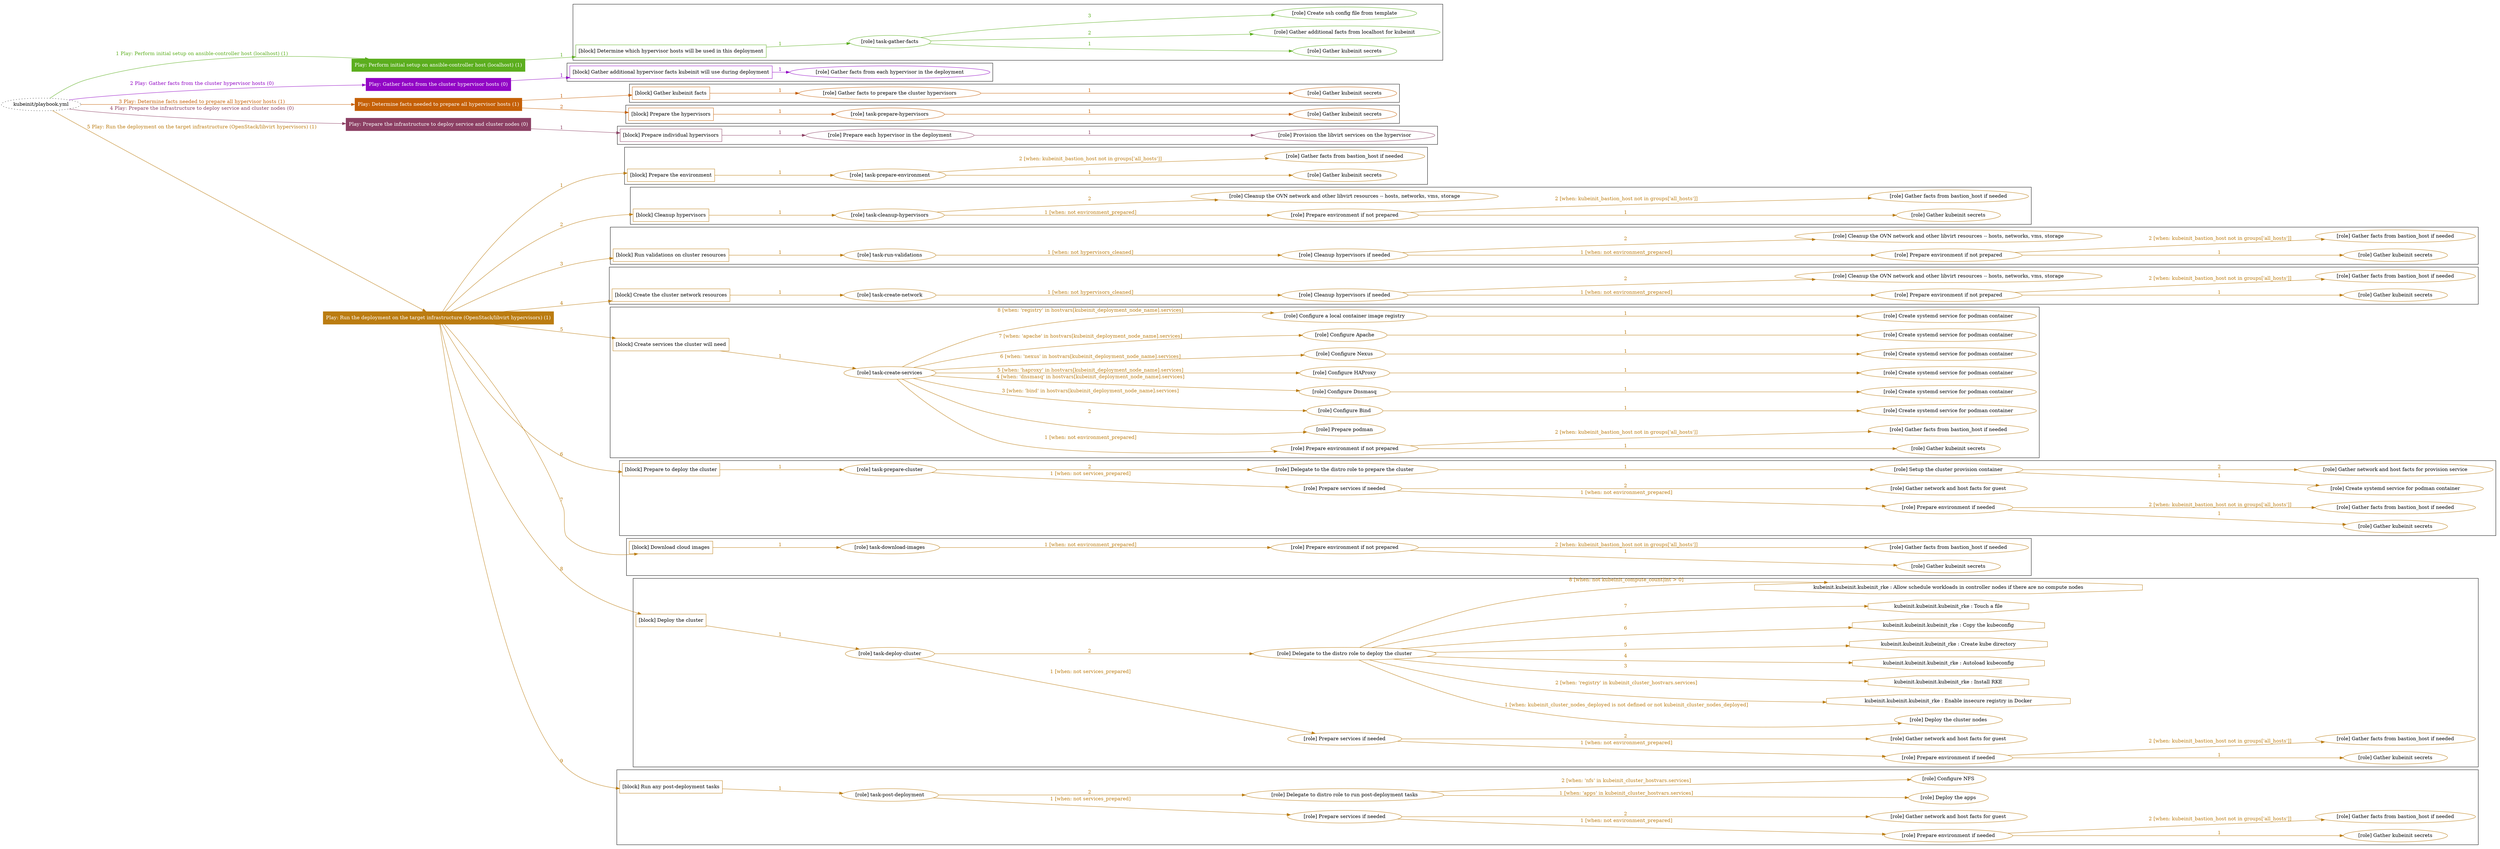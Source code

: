 digraph {
	graph [concentrate=true ordering=in rankdir=LR ratio=fill]
	edge [esep=5 sep=10]
	"kubeinit/playbook.yml" [URL="/home/runner/work/kubeinit/kubeinit/kubeinit/playbook.yml" id=playbook_7440f9da style=dotted]
	"kubeinit/playbook.yml" -> play_aa7e27d3 [label="1 Play: Perform initial setup on ansible-controller host (localhost) (1)" color="#5bae1e" fontcolor="#5bae1e" id=edge_play_aa7e27d3 labeltooltip="1 Play: Perform initial setup on ansible-controller host (localhost) (1)" tooltip="1 Play: Perform initial setup on ansible-controller host (localhost) (1)"]
	subgraph "Play: Perform initial setup on ansible-controller host (localhost) (1)" {
		play_aa7e27d3 [label="Play: Perform initial setup on ansible-controller host (localhost) (1)" URL="/home/runner/work/kubeinit/kubeinit/kubeinit/playbook.yml" color="#5bae1e" fontcolor="#ffffff" id=play_aa7e27d3 shape=box style=filled tooltip=localhost]
		play_aa7e27d3 -> block_9aa60789 [label=1 color="#5bae1e" fontcolor="#5bae1e" id=edge_block_9aa60789 labeltooltip=1 tooltip=1]
		subgraph cluster_block_9aa60789 {
			block_9aa60789 [label="[block] Determine which hypervisor hosts will be used in this deployment" URL="/home/runner/work/kubeinit/kubeinit/kubeinit/playbook.yml" color="#5bae1e" id=block_9aa60789 labeltooltip="Determine which hypervisor hosts will be used in this deployment" shape=box tooltip="Determine which hypervisor hosts will be used in this deployment"]
			block_9aa60789 -> role_39aac20c [label="1 " color="#5bae1e" fontcolor="#5bae1e" id=edge_role_39aac20c labeltooltip="1 " tooltip="1 "]
			subgraph "task-gather-facts" {
				role_39aac20c [label="[role] task-gather-facts" URL="/home/runner/work/kubeinit/kubeinit/kubeinit/playbook.yml" color="#5bae1e" id=role_39aac20c tooltip="task-gather-facts"]
				role_39aac20c -> role_f2e1b3f4 [label="1 " color="#5bae1e" fontcolor="#5bae1e" id=edge_role_f2e1b3f4 labeltooltip="1 " tooltip="1 "]
				subgraph "Gather kubeinit secrets" {
					role_f2e1b3f4 [label="[role] Gather kubeinit secrets" URL="/home/runner/.ansible/collections/ansible_collections/kubeinit/kubeinit/roles/kubeinit_prepare/tasks/build_hypervisors_group.yml" color="#5bae1e" id=role_f2e1b3f4 tooltip="Gather kubeinit secrets"]
				}
				role_39aac20c -> role_0b479ccc [label="2 " color="#5bae1e" fontcolor="#5bae1e" id=edge_role_0b479ccc labeltooltip="2 " tooltip="2 "]
				subgraph "Gather additional facts from localhost for kubeinit" {
					role_0b479ccc [label="[role] Gather additional facts from localhost for kubeinit" URL="/home/runner/.ansible/collections/ansible_collections/kubeinit/kubeinit/roles/kubeinit_prepare/tasks/build_hypervisors_group.yml" color="#5bae1e" id=role_0b479ccc tooltip="Gather additional facts from localhost for kubeinit"]
				}
				role_39aac20c -> role_b01f18af [label="3 " color="#5bae1e" fontcolor="#5bae1e" id=edge_role_b01f18af labeltooltip="3 " tooltip="3 "]
				subgraph "Create ssh config file from template" {
					role_b01f18af [label="[role] Create ssh config file from template" URL="/home/runner/.ansible/collections/ansible_collections/kubeinit/kubeinit/roles/kubeinit_prepare/tasks/build_hypervisors_group.yml" color="#5bae1e" id=role_b01f18af tooltip="Create ssh config file from template"]
				}
			}
		}
	}
	"kubeinit/playbook.yml" -> play_f5494a3a [label="2 Play: Gather facts from the cluster hypervisor hosts (0)" color="#9207c5" fontcolor="#9207c5" id=edge_play_f5494a3a labeltooltip="2 Play: Gather facts from the cluster hypervisor hosts (0)" tooltip="2 Play: Gather facts from the cluster hypervisor hosts (0)"]
	subgraph "Play: Gather facts from the cluster hypervisor hosts (0)" {
		play_f5494a3a [label="Play: Gather facts from the cluster hypervisor hosts (0)" URL="/home/runner/work/kubeinit/kubeinit/kubeinit/playbook.yml" color="#9207c5" fontcolor="#ffffff" id=play_f5494a3a shape=box style=filled tooltip="Play: Gather facts from the cluster hypervisor hosts (0)"]
		play_f5494a3a -> block_74e4bfec [label=1 color="#9207c5" fontcolor="#9207c5" id=edge_block_74e4bfec labeltooltip=1 tooltip=1]
		subgraph cluster_block_74e4bfec {
			block_74e4bfec [label="[block] Gather additional hypervisor facts kubeinit will use during deployment" URL="/home/runner/work/kubeinit/kubeinit/kubeinit/playbook.yml" color="#9207c5" id=block_74e4bfec labeltooltip="Gather additional hypervisor facts kubeinit will use during deployment" shape=box tooltip="Gather additional hypervisor facts kubeinit will use during deployment"]
			block_74e4bfec -> role_ff7b7e06 [label="1 " color="#9207c5" fontcolor="#9207c5" id=edge_role_ff7b7e06 labeltooltip="1 " tooltip="1 "]
			subgraph "Gather facts from each hypervisor in the deployment" {
				role_ff7b7e06 [label="[role] Gather facts from each hypervisor in the deployment" URL="/home/runner/work/kubeinit/kubeinit/kubeinit/playbook.yml" color="#9207c5" id=role_ff7b7e06 tooltip="Gather facts from each hypervisor in the deployment"]
			}
		}
	}
	"kubeinit/playbook.yml" -> play_7ff85f6c [label="3 Play: Determine facts needed to prepare all hypervisor hosts (1)" color="#c56007" fontcolor="#c56007" id=edge_play_7ff85f6c labeltooltip="3 Play: Determine facts needed to prepare all hypervisor hosts (1)" tooltip="3 Play: Determine facts needed to prepare all hypervisor hosts (1)"]
	subgraph "Play: Determine facts needed to prepare all hypervisor hosts (1)" {
		play_7ff85f6c [label="Play: Determine facts needed to prepare all hypervisor hosts (1)" URL="/home/runner/work/kubeinit/kubeinit/kubeinit/playbook.yml" color="#c56007" fontcolor="#ffffff" id=play_7ff85f6c shape=box style=filled tooltip=localhost]
		play_7ff85f6c -> block_55f9e9d2 [label=1 color="#c56007" fontcolor="#c56007" id=edge_block_55f9e9d2 labeltooltip=1 tooltip=1]
		subgraph cluster_block_55f9e9d2 {
			block_55f9e9d2 [label="[block] Gather kubeinit facts" URL="/home/runner/work/kubeinit/kubeinit/kubeinit/playbook.yml" color="#c56007" id=block_55f9e9d2 labeltooltip="Gather kubeinit facts" shape=box tooltip="Gather kubeinit facts"]
			block_55f9e9d2 -> role_05381f8c [label="1 " color="#c56007" fontcolor="#c56007" id=edge_role_05381f8c labeltooltip="1 " tooltip="1 "]
			subgraph "Gather facts to prepare the cluster hypervisors" {
				role_05381f8c [label="[role] Gather facts to prepare the cluster hypervisors" URL="/home/runner/work/kubeinit/kubeinit/kubeinit/playbook.yml" color="#c56007" id=role_05381f8c tooltip="Gather facts to prepare the cluster hypervisors"]
				role_05381f8c -> role_4c973ea3 [label="1 " color="#c56007" fontcolor="#c56007" id=edge_role_4c973ea3 labeltooltip="1 " tooltip="1 "]
				subgraph "Gather kubeinit secrets" {
					role_4c973ea3 [label="[role] Gather kubeinit secrets" URL="/home/runner/.ansible/collections/ansible_collections/kubeinit/kubeinit/roles/kubeinit_prepare/tasks/gather_kubeinit_facts.yml" color="#c56007" id=role_4c973ea3 tooltip="Gather kubeinit secrets"]
				}
			}
		}
		play_7ff85f6c -> block_55eec53b [label=2 color="#c56007" fontcolor="#c56007" id=edge_block_55eec53b labeltooltip=2 tooltip=2]
		subgraph cluster_block_55eec53b {
			block_55eec53b [label="[block] Prepare the hypervisors" URL="/home/runner/work/kubeinit/kubeinit/kubeinit/playbook.yml" color="#c56007" id=block_55eec53b labeltooltip="Prepare the hypervisors" shape=box tooltip="Prepare the hypervisors"]
			block_55eec53b -> role_54fe5393 [label="1 " color="#c56007" fontcolor="#c56007" id=edge_role_54fe5393 labeltooltip="1 " tooltip="1 "]
			subgraph "task-prepare-hypervisors" {
				role_54fe5393 [label="[role] task-prepare-hypervisors" URL="/home/runner/work/kubeinit/kubeinit/kubeinit/playbook.yml" color="#c56007" id=role_54fe5393 tooltip="task-prepare-hypervisors"]
				role_54fe5393 -> role_1e63c6e9 [label="1 " color="#c56007" fontcolor="#c56007" id=edge_role_1e63c6e9 labeltooltip="1 " tooltip="1 "]
				subgraph "Gather kubeinit secrets" {
					role_1e63c6e9 [label="[role] Gather kubeinit secrets" URL="/home/runner/.ansible/collections/ansible_collections/kubeinit/kubeinit/roles/kubeinit_prepare/tasks/gather_kubeinit_facts.yml" color="#c56007" id=role_1e63c6e9 tooltip="Gather kubeinit secrets"]
				}
			}
		}
	}
	"kubeinit/playbook.yml" -> play_f7e17ac2 [label="4 Play: Prepare the infrastructure to deploy service and cluster nodes (0)" color="#8c4064" fontcolor="#8c4064" id=edge_play_f7e17ac2 labeltooltip="4 Play: Prepare the infrastructure to deploy service and cluster nodes (0)" tooltip="4 Play: Prepare the infrastructure to deploy service and cluster nodes (0)"]
	subgraph "Play: Prepare the infrastructure to deploy service and cluster nodes (0)" {
		play_f7e17ac2 [label="Play: Prepare the infrastructure to deploy service and cluster nodes (0)" URL="/home/runner/work/kubeinit/kubeinit/kubeinit/playbook.yml" color="#8c4064" fontcolor="#ffffff" id=play_f7e17ac2 shape=box style=filled tooltip="Play: Prepare the infrastructure to deploy service and cluster nodes (0)"]
		play_f7e17ac2 -> block_cf518937 [label=1 color="#8c4064" fontcolor="#8c4064" id=edge_block_cf518937 labeltooltip=1 tooltip=1]
		subgraph cluster_block_cf518937 {
			block_cf518937 [label="[block] Prepare individual hypervisors" URL="/home/runner/work/kubeinit/kubeinit/kubeinit/playbook.yml" color="#8c4064" id=block_cf518937 labeltooltip="Prepare individual hypervisors" shape=box tooltip="Prepare individual hypervisors"]
			block_cf518937 -> role_1a78a9a7 [label="1 " color="#8c4064" fontcolor="#8c4064" id=edge_role_1a78a9a7 labeltooltip="1 " tooltip="1 "]
			subgraph "Prepare each hypervisor in the deployment" {
				role_1a78a9a7 [label="[role] Prepare each hypervisor in the deployment" URL="/home/runner/work/kubeinit/kubeinit/kubeinit/playbook.yml" color="#8c4064" id=role_1a78a9a7 tooltip="Prepare each hypervisor in the deployment"]
				role_1a78a9a7 -> role_9c1f9c93 [label="1 " color="#8c4064" fontcolor="#8c4064" id=edge_role_9c1f9c93 labeltooltip="1 " tooltip="1 "]
				subgraph "Provision the libvirt services on the hypervisor" {
					role_9c1f9c93 [label="[role] Provision the libvirt services on the hypervisor" URL="/home/runner/.ansible/collections/ansible_collections/kubeinit/kubeinit/roles/kubeinit_prepare/tasks/prepare_hypervisor.yml" color="#8c4064" id=role_9c1f9c93 tooltip="Provision the libvirt services on the hypervisor"]
				}
			}
		}
	}
	"kubeinit/playbook.yml" -> play_f3fd5683 [label="5 Play: Run the deployment on the target infrastructure (OpenStack/libvirt hypervisors) (1)" color="#bb7c11" fontcolor="#bb7c11" id=edge_play_f3fd5683 labeltooltip="5 Play: Run the deployment on the target infrastructure (OpenStack/libvirt hypervisors) (1)" tooltip="5 Play: Run the deployment on the target infrastructure (OpenStack/libvirt hypervisors) (1)"]
	subgraph "Play: Run the deployment on the target infrastructure (OpenStack/libvirt hypervisors) (1)" {
		play_f3fd5683 [label="Play: Run the deployment on the target infrastructure (OpenStack/libvirt hypervisors) (1)" URL="/home/runner/work/kubeinit/kubeinit/kubeinit/playbook.yml" color="#bb7c11" fontcolor="#ffffff" id=play_f3fd5683 shape=box style=filled tooltip=localhost]
		play_f3fd5683 -> block_bd4688f7 [label=1 color="#bb7c11" fontcolor="#bb7c11" id=edge_block_bd4688f7 labeltooltip=1 tooltip=1]
		subgraph cluster_block_bd4688f7 {
			block_bd4688f7 [label="[block] Prepare the environment" URL="/home/runner/work/kubeinit/kubeinit/kubeinit/playbook.yml" color="#bb7c11" id=block_bd4688f7 labeltooltip="Prepare the environment" shape=box tooltip="Prepare the environment"]
			block_bd4688f7 -> role_5c1789ae [label="1 " color="#bb7c11" fontcolor="#bb7c11" id=edge_role_5c1789ae labeltooltip="1 " tooltip="1 "]
			subgraph "task-prepare-environment" {
				role_5c1789ae [label="[role] task-prepare-environment" URL="/home/runner/work/kubeinit/kubeinit/kubeinit/playbook.yml" color="#bb7c11" id=role_5c1789ae tooltip="task-prepare-environment"]
				role_5c1789ae -> role_8aa77358 [label="1 " color="#bb7c11" fontcolor="#bb7c11" id=edge_role_8aa77358 labeltooltip="1 " tooltip="1 "]
				subgraph "Gather kubeinit secrets" {
					role_8aa77358 [label="[role] Gather kubeinit secrets" URL="/home/runner/.ansible/collections/ansible_collections/kubeinit/kubeinit/roles/kubeinit_prepare/tasks/gather_kubeinit_facts.yml" color="#bb7c11" id=role_8aa77358 tooltip="Gather kubeinit secrets"]
				}
				role_5c1789ae -> role_2462a2f8 [label="2 [when: kubeinit_bastion_host not in groups['all_hosts']]" color="#bb7c11" fontcolor="#bb7c11" id=edge_role_2462a2f8 labeltooltip="2 [when: kubeinit_bastion_host not in groups['all_hosts']]" tooltip="2 [when: kubeinit_bastion_host not in groups['all_hosts']]"]
				subgraph "Gather facts from bastion_host if needed" {
					role_2462a2f8 [label="[role] Gather facts from bastion_host if needed" URL="/home/runner/.ansible/collections/ansible_collections/kubeinit/kubeinit/roles/kubeinit_prepare/tasks/main.yml" color="#bb7c11" id=role_2462a2f8 tooltip="Gather facts from bastion_host if needed"]
				}
			}
		}
		play_f3fd5683 -> block_69b6ad1c [label=2 color="#bb7c11" fontcolor="#bb7c11" id=edge_block_69b6ad1c labeltooltip=2 tooltip=2]
		subgraph cluster_block_69b6ad1c {
			block_69b6ad1c [label="[block] Cleanup hypervisors" URL="/home/runner/work/kubeinit/kubeinit/kubeinit/playbook.yml" color="#bb7c11" id=block_69b6ad1c labeltooltip="Cleanup hypervisors" shape=box tooltip="Cleanup hypervisors"]
			block_69b6ad1c -> role_cc517d4f [label="1 " color="#bb7c11" fontcolor="#bb7c11" id=edge_role_cc517d4f labeltooltip="1 " tooltip="1 "]
			subgraph "task-cleanup-hypervisors" {
				role_cc517d4f [label="[role] task-cleanup-hypervisors" URL="/home/runner/work/kubeinit/kubeinit/kubeinit/playbook.yml" color="#bb7c11" id=role_cc517d4f tooltip="task-cleanup-hypervisors"]
				role_cc517d4f -> role_4a659de4 [label="1 [when: not environment_prepared]" color="#bb7c11" fontcolor="#bb7c11" id=edge_role_4a659de4 labeltooltip="1 [when: not environment_prepared]" tooltip="1 [when: not environment_prepared]"]
				subgraph "Prepare environment if not prepared" {
					role_4a659de4 [label="[role] Prepare environment if not prepared" URL="/home/runner/.ansible/collections/ansible_collections/kubeinit/kubeinit/roles/kubeinit_libvirt/tasks/cleanup_hypervisors.yml" color="#bb7c11" id=role_4a659de4 tooltip="Prepare environment if not prepared"]
					role_4a659de4 -> role_6ca734f6 [label="1 " color="#bb7c11" fontcolor="#bb7c11" id=edge_role_6ca734f6 labeltooltip="1 " tooltip="1 "]
					subgraph "Gather kubeinit secrets" {
						role_6ca734f6 [label="[role] Gather kubeinit secrets" URL="/home/runner/.ansible/collections/ansible_collections/kubeinit/kubeinit/roles/kubeinit_prepare/tasks/gather_kubeinit_facts.yml" color="#bb7c11" id=role_6ca734f6 tooltip="Gather kubeinit secrets"]
					}
					role_4a659de4 -> role_c5a67ce7 [label="2 [when: kubeinit_bastion_host not in groups['all_hosts']]" color="#bb7c11" fontcolor="#bb7c11" id=edge_role_c5a67ce7 labeltooltip="2 [when: kubeinit_bastion_host not in groups['all_hosts']]" tooltip="2 [when: kubeinit_bastion_host not in groups['all_hosts']]"]
					subgraph "Gather facts from bastion_host if needed" {
						role_c5a67ce7 [label="[role] Gather facts from bastion_host if needed" URL="/home/runner/.ansible/collections/ansible_collections/kubeinit/kubeinit/roles/kubeinit_prepare/tasks/main.yml" color="#bb7c11" id=role_c5a67ce7 tooltip="Gather facts from bastion_host if needed"]
					}
				}
				role_cc517d4f -> role_6d5ca222 [label="2 " color="#bb7c11" fontcolor="#bb7c11" id=edge_role_6d5ca222 labeltooltip="2 " tooltip="2 "]
				subgraph "Cleanup the OVN network and other libvirt resources -- hosts, networks, vms, storage" {
					role_6d5ca222 [label="[role] Cleanup the OVN network and other libvirt resources -- hosts, networks, vms, storage" URL="/home/runner/.ansible/collections/ansible_collections/kubeinit/kubeinit/roles/kubeinit_libvirt/tasks/cleanup_hypervisors.yml" color="#bb7c11" id=role_6d5ca222 tooltip="Cleanup the OVN network and other libvirt resources -- hosts, networks, vms, storage"]
				}
			}
		}
		play_f3fd5683 -> block_ac46592e [label=3 color="#bb7c11" fontcolor="#bb7c11" id=edge_block_ac46592e labeltooltip=3 tooltip=3]
		subgraph cluster_block_ac46592e {
			block_ac46592e [label="[block] Run validations on cluster resources" URL="/home/runner/work/kubeinit/kubeinit/kubeinit/playbook.yml" color="#bb7c11" id=block_ac46592e labeltooltip="Run validations on cluster resources" shape=box tooltip="Run validations on cluster resources"]
			block_ac46592e -> role_14a465ea [label="1 " color="#bb7c11" fontcolor="#bb7c11" id=edge_role_14a465ea labeltooltip="1 " tooltip="1 "]
			subgraph "task-run-validations" {
				role_14a465ea [label="[role] task-run-validations" URL="/home/runner/work/kubeinit/kubeinit/kubeinit/playbook.yml" color="#bb7c11" id=role_14a465ea tooltip="task-run-validations"]
				role_14a465ea -> role_b88abdda [label="1 [when: not hypervisors_cleaned]" color="#bb7c11" fontcolor="#bb7c11" id=edge_role_b88abdda labeltooltip="1 [when: not hypervisors_cleaned]" tooltip="1 [when: not hypervisors_cleaned]"]
				subgraph "Cleanup hypervisors if needed" {
					role_b88abdda [label="[role] Cleanup hypervisors if needed" URL="/home/runner/.ansible/collections/ansible_collections/kubeinit/kubeinit/roles/kubeinit_validations/tasks/main.yml" color="#bb7c11" id=role_b88abdda tooltip="Cleanup hypervisors if needed"]
					role_b88abdda -> role_0b9ea07f [label="1 [when: not environment_prepared]" color="#bb7c11" fontcolor="#bb7c11" id=edge_role_0b9ea07f labeltooltip="1 [when: not environment_prepared]" tooltip="1 [when: not environment_prepared]"]
					subgraph "Prepare environment if not prepared" {
						role_0b9ea07f [label="[role] Prepare environment if not prepared" URL="/home/runner/.ansible/collections/ansible_collections/kubeinit/kubeinit/roles/kubeinit_libvirt/tasks/cleanup_hypervisors.yml" color="#bb7c11" id=role_0b9ea07f tooltip="Prepare environment if not prepared"]
						role_0b9ea07f -> role_4365bc23 [label="1 " color="#bb7c11" fontcolor="#bb7c11" id=edge_role_4365bc23 labeltooltip="1 " tooltip="1 "]
						subgraph "Gather kubeinit secrets" {
							role_4365bc23 [label="[role] Gather kubeinit secrets" URL="/home/runner/.ansible/collections/ansible_collections/kubeinit/kubeinit/roles/kubeinit_prepare/tasks/gather_kubeinit_facts.yml" color="#bb7c11" id=role_4365bc23 tooltip="Gather kubeinit secrets"]
						}
						role_0b9ea07f -> role_6e2950f0 [label="2 [when: kubeinit_bastion_host not in groups['all_hosts']]" color="#bb7c11" fontcolor="#bb7c11" id=edge_role_6e2950f0 labeltooltip="2 [when: kubeinit_bastion_host not in groups['all_hosts']]" tooltip="2 [when: kubeinit_bastion_host not in groups['all_hosts']]"]
						subgraph "Gather facts from bastion_host if needed" {
							role_6e2950f0 [label="[role] Gather facts from bastion_host if needed" URL="/home/runner/.ansible/collections/ansible_collections/kubeinit/kubeinit/roles/kubeinit_prepare/tasks/main.yml" color="#bb7c11" id=role_6e2950f0 tooltip="Gather facts from bastion_host if needed"]
						}
					}
					role_b88abdda -> role_d36034b7 [label="2 " color="#bb7c11" fontcolor="#bb7c11" id=edge_role_d36034b7 labeltooltip="2 " tooltip="2 "]
					subgraph "Cleanup the OVN network and other libvirt resources -- hosts, networks, vms, storage" {
						role_d36034b7 [label="[role] Cleanup the OVN network and other libvirt resources -- hosts, networks, vms, storage" URL="/home/runner/.ansible/collections/ansible_collections/kubeinit/kubeinit/roles/kubeinit_libvirt/tasks/cleanup_hypervisors.yml" color="#bb7c11" id=role_d36034b7 tooltip="Cleanup the OVN network and other libvirt resources -- hosts, networks, vms, storage"]
					}
				}
			}
		}
		play_f3fd5683 -> block_72f8ed5c [label=4 color="#bb7c11" fontcolor="#bb7c11" id=edge_block_72f8ed5c labeltooltip=4 tooltip=4]
		subgraph cluster_block_72f8ed5c {
			block_72f8ed5c [label="[block] Create the cluster network resources" URL="/home/runner/work/kubeinit/kubeinit/kubeinit/playbook.yml" color="#bb7c11" id=block_72f8ed5c labeltooltip="Create the cluster network resources" shape=box tooltip="Create the cluster network resources"]
			block_72f8ed5c -> role_72f2ab33 [label="1 " color="#bb7c11" fontcolor="#bb7c11" id=edge_role_72f2ab33 labeltooltip="1 " tooltip="1 "]
			subgraph "task-create-network" {
				role_72f2ab33 [label="[role] task-create-network" URL="/home/runner/work/kubeinit/kubeinit/kubeinit/playbook.yml" color="#bb7c11" id=role_72f2ab33 tooltip="task-create-network"]
				role_72f2ab33 -> role_dd9bcf7a [label="1 [when: not hypervisors_cleaned]" color="#bb7c11" fontcolor="#bb7c11" id=edge_role_dd9bcf7a labeltooltip="1 [when: not hypervisors_cleaned]" tooltip="1 [when: not hypervisors_cleaned]"]
				subgraph "Cleanup hypervisors if needed" {
					role_dd9bcf7a [label="[role] Cleanup hypervisors if needed" URL="/home/runner/.ansible/collections/ansible_collections/kubeinit/kubeinit/roles/kubeinit_libvirt/tasks/create_network.yml" color="#bb7c11" id=role_dd9bcf7a tooltip="Cleanup hypervisors if needed"]
					role_dd9bcf7a -> role_0a35be52 [label="1 [when: not environment_prepared]" color="#bb7c11" fontcolor="#bb7c11" id=edge_role_0a35be52 labeltooltip="1 [when: not environment_prepared]" tooltip="1 [when: not environment_prepared]"]
					subgraph "Prepare environment if not prepared" {
						role_0a35be52 [label="[role] Prepare environment if not prepared" URL="/home/runner/.ansible/collections/ansible_collections/kubeinit/kubeinit/roles/kubeinit_libvirt/tasks/cleanup_hypervisors.yml" color="#bb7c11" id=role_0a35be52 tooltip="Prepare environment if not prepared"]
						role_0a35be52 -> role_9cab275e [label="1 " color="#bb7c11" fontcolor="#bb7c11" id=edge_role_9cab275e labeltooltip="1 " tooltip="1 "]
						subgraph "Gather kubeinit secrets" {
							role_9cab275e [label="[role] Gather kubeinit secrets" URL="/home/runner/.ansible/collections/ansible_collections/kubeinit/kubeinit/roles/kubeinit_prepare/tasks/gather_kubeinit_facts.yml" color="#bb7c11" id=role_9cab275e tooltip="Gather kubeinit secrets"]
						}
						role_0a35be52 -> role_b9b3bdef [label="2 [when: kubeinit_bastion_host not in groups['all_hosts']]" color="#bb7c11" fontcolor="#bb7c11" id=edge_role_b9b3bdef labeltooltip="2 [when: kubeinit_bastion_host not in groups['all_hosts']]" tooltip="2 [when: kubeinit_bastion_host not in groups['all_hosts']]"]
						subgraph "Gather facts from bastion_host if needed" {
							role_b9b3bdef [label="[role] Gather facts from bastion_host if needed" URL="/home/runner/.ansible/collections/ansible_collections/kubeinit/kubeinit/roles/kubeinit_prepare/tasks/main.yml" color="#bb7c11" id=role_b9b3bdef tooltip="Gather facts from bastion_host if needed"]
						}
					}
					role_dd9bcf7a -> role_a068dda6 [label="2 " color="#bb7c11" fontcolor="#bb7c11" id=edge_role_a068dda6 labeltooltip="2 " tooltip="2 "]
					subgraph "Cleanup the OVN network and other libvirt resources -- hosts, networks, vms, storage" {
						role_a068dda6 [label="[role] Cleanup the OVN network and other libvirt resources -- hosts, networks, vms, storage" URL="/home/runner/.ansible/collections/ansible_collections/kubeinit/kubeinit/roles/kubeinit_libvirt/tasks/cleanup_hypervisors.yml" color="#bb7c11" id=role_a068dda6 tooltip="Cleanup the OVN network and other libvirt resources -- hosts, networks, vms, storage"]
					}
				}
			}
		}
		play_f3fd5683 -> block_66bb1a3c [label=5 color="#bb7c11" fontcolor="#bb7c11" id=edge_block_66bb1a3c labeltooltip=5 tooltip=5]
		subgraph cluster_block_66bb1a3c {
			block_66bb1a3c [label="[block] Create services the cluster will need" URL="/home/runner/work/kubeinit/kubeinit/kubeinit/playbook.yml" color="#bb7c11" id=block_66bb1a3c labeltooltip="Create services the cluster will need" shape=box tooltip="Create services the cluster will need"]
			block_66bb1a3c -> role_8e769996 [label="1 " color="#bb7c11" fontcolor="#bb7c11" id=edge_role_8e769996 labeltooltip="1 " tooltip="1 "]
			subgraph "task-create-services" {
				role_8e769996 [label="[role] task-create-services" URL="/home/runner/work/kubeinit/kubeinit/kubeinit/playbook.yml" color="#bb7c11" id=role_8e769996 tooltip="task-create-services"]
				role_8e769996 -> role_325b7d1a [label="1 [when: not environment_prepared]" color="#bb7c11" fontcolor="#bb7c11" id=edge_role_325b7d1a labeltooltip="1 [when: not environment_prepared]" tooltip="1 [when: not environment_prepared]"]
				subgraph "Prepare environment if not prepared" {
					role_325b7d1a [label="[role] Prepare environment if not prepared" URL="/home/runner/.ansible/collections/ansible_collections/kubeinit/kubeinit/roles/kubeinit_services/tasks/main.yml" color="#bb7c11" id=role_325b7d1a tooltip="Prepare environment if not prepared"]
					role_325b7d1a -> role_4045faa5 [label="1 " color="#bb7c11" fontcolor="#bb7c11" id=edge_role_4045faa5 labeltooltip="1 " tooltip="1 "]
					subgraph "Gather kubeinit secrets" {
						role_4045faa5 [label="[role] Gather kubeinit secrets" URL="/home/runner/.ansible/collections/ansible_collections/kubeinit/kubeinit/roles/kubeinit_prepare/tasks/gather_kubeinit_facts.yml" color="#bb7c11" id=role_4045faa5 tooltip="Gather kubeinit secrets"]
					}
					role_325b7d1a -> role_1ae6a1bc [label="2 [when: kubeinit_bastion_host not in groups['all_hosts']]" color="#bb7c11" fontcolor="#bb7c11" id=edge_role_1ae6a1bc labeltooltip="2 [when: kubeinit_bastion_host not in groups['all_hosts']]" tooltip="2 [when: kubeinit_bastion_host not in groups['all_hosts']]"]
					subgraph "Gather facts from bastion_host if needed" {
						role_1ae6a1bc [label="[role] Gather facts from bastion_host if needed" URL="/home/runner/.ansible/collections/ansible_collections/kubeinit/kubeinit/roles/kubeinit_prepare/tasks/main.yml" color="#bb7c11" id=role_1ae6a1bc tooltip="Gather facts from bastion_host if needed"]
					}
				}
				role_8e769996 -> role_bd8ee016 [label="2 " color="#bb7c11" fontcolor="#bb7c11" id=edge_role_bd8ee016 labeltooltip="2 " tooltip="2 "]
				subgraph "Prepare podman" {
					role_bd8ee016 [label="[role] Prepare podman" URL="/home/runner/.ansible/collections/ansible_collections/kubeinit/kubeinit/roles/kubeinit_services/tasks/00_create_service_pod.yml" color="#bb7c11" id=role_bd8ee016 tooltip="Prepare podman"]
				}
				role_8e769996 -> role_8b7b7e15 [label="3 [when: 'bind' in hostvars[kubeinit_deployment_node_name].services]" color="#bb7c11" fontcolor="#bb7c11" id=edge_role_8b7b7e15 labeltooltip="3 [when: 'bind' in hostvars[kubeinit_deployment_node_name].services]" tooltip="3 [when: 'bind' in hostvars[kubeinit_deployment_node_name].services]"]
				subgraph "Configure Bind" {
					role_8b7b7e15 [label="[role] Configure Bind" URL="/home/runner/.ansible/collections/ansible_collections/kubeinit/kubeinit/roles/kubeinit_services/tasks/start_services_containers.yml" color="#bb7c11" id=role_8b7b7e15 tooltip="Configure Bind"]
					role_8b7b7e15 -> role_cfe38dfc [label="1 " color="#bb7c11" fontcolor="#bb7c11" id=edge_role_cfe38dfc labeltooltip="1 " tooltip="1 "]
					subgraph "Create systemd service for podman container" {
						role_cfe38dfc [label="[role] Create systemd service for podman container" URL="/home/runner/.ansible/collections/ansible_collections/kubeinit/kubeinit/roles/kubeinit_bind/tasks/main.yml" color="#bb7c11" id=role_cfe38dfc tooltip="Create systemd service for podman container"]
					}
				}
				role_8e769996 -> role_dd99e65b [label="4 [when: 'dnsmasq' in hostvars[kubeinit_deployment_node_name].services]" color="#bb7c11" fontcolor="#bb7c11" id=edge_role_dd99e65b labeltooltip="4 [when: 'dnsmasq' in hostvars[kubeinit_deployment_node_name].services]" tooltip="4 [when: 'dnsmasq' in hostvars[kubeinit_deployment_node_name].services]"]
				subgraph "Configure Dnsmasq" {
					role_dd99e65b [label="[role] Configure Dnsmasq" URL="/home/runner/.ansible/collections/ansible_collections/kubeinit/kubeinit/roles/kubeinit_services/tasks/start_services_containers.yml" color="#bb7c11" id=role_dd99e65b tooltip="Configure Dnsmasq"]
					role_dd99e65b -> role_0e8cfbce [label="1 " color="#bb7c11" fontcolor="#bb7c11" id=edge_role_0e8cfbce labeltooltip="1 " tooltip="1 "]
					subgraph "Create systemd service for podman container" {
						role_0e8cfbce [label="[role] Create systemd service for podman container" URL="/home/runner/.ansible/collections/ansible_collections/kubeinit/kubeinit/roles/kubeinit_dnsmasq/tasks/main.yml" color="#bb7c11" id=role_0e8cfbce tooltip="Create systemd service for podman container"]
					}
				}
				role_8e769996 -> role_24818166 [label="5 [when: 'haproxy' in hostvars[kubeinit_deployment_node_name].services]" color="#bb7c11" fontcolor="#bb7c11" id=edge_role_24818166 labeltooltip="5 [when: 'haproxy' in hostvars[kubeinit_deployment_node_name].services]" tooltip="5 [when: 'haproxy' in hostvars[kubeinit_deployment_node_name].services]"]
				subgraph "Configure HAProxy" {
					role_24818166 [label="[role] Configure HAProxy" URL="/home/runner/.ansible/collections/ansible_collections/kubeinit/kubeinit/roles/kubeinit_services/tasks/start_services_containers.yml" color="#bb7c11" id=role_24818166 tooltip="Configure HAProxy"]
					role_24818166 -> role_9b4fd5e4 [label="1 " color="#bb7c11" fontcolor="#bb7c11" id=edge_role_9b4fd5e4 labeltooltip="1 " tooltip="1 "]
					subgraph "Create systemd service for podman container" {
						role_9b4fd5e4 [label="[role] Create systemd service for podman container" URL="/home/runner/.ansible/collections/ansible_collections/kubeinit/kubeinit/roles/kubeinit_haproxy/tasks/main.yml" color="#bb7c11" id=role_9b4fd5e4 tooltip="Create systemd service for podman container"]
					}
				}
				role_8e769996 -> role_c53a6cee [label="6 [when: 'nexus' in hostvars[kubeinit_deployment_node_name].services]" color="#bb7c11" fontcolor="#bb7c11" id=edge_role_c53a6cee labeltooltip="6 [when: 'nexus' in hostvars[kubeinit_deployment_node_name].services]" tooltip="6 [when: 'nexus' in hostvars[kubeinit_deployment_node_name].services]"]
				subgraph "Configure Nexus" {
					role_c53a6cee [label="[role] Configure Nexus" URL="/home/runner/.ansible/collections/ansible_collections/kubeinit/kubeinit/roles/kubeinit_services/tasks/start_services_containers.yml" color="#bb7c11" id=role_c53a6cee tooltip="Configure Nexus"]
					role_c53a6cee -> role_85139259 [label="1 " color="#bb7c11" fontcolor="#bb7c11" id=edge_role_85139259 labeltooltip="1 " tooltip="1 "]
					subgraph "Create systemd service for podman container" {
						role_85139259 [label="[role] Create systemd service for podman container" URL="/home/runner/.ansible/collections/ansible_collections/kubeinit/kubeinit/roles/kubeinit_nexus/tasks/main.yml" color="#bb7c11" id=role_85139259 tooltip="Create systemd service for podman container"]
					}
				}
				role_8e769996 -> role_3cbd7db0 [label="7 [when: 'apache' in hostvars[kubeinit_deployment_node_name].services]" color="#bb7c11" fontcolor="#bb7c11" id=edge_role_3cbd7db0 labeltooltip="7 [when: 'apache' in hostvars[kubeinit_deployment_node_name].services]" tooltip="7 [when: 'apache' in hostvars[kubeinit_deployment_node_name].services]"]
				subgraph "Configure Apache" {
					role_3cbd7db0 [label="[role] Configure Apache" URL="/home/runner/.ansible/collections/ansible_collections/kubeinit/kubeinit/roles/kubeinit_services/tasks/start_services_containers.yml" color="#bb7c11" id=role_3cbd7db0 tooltip="Configure Apache"]
					role_3cbd7db0 -> role_9a37e81e [label="1 " color="#bb7c11" fontcolor="#bb7c11" id=edge_role_9a37e81e labeltooltip="1 " tooltip="1 "]
					subgraph "Create systemd service for podman container" {
						role_9a37e81e [label="[role] Create systemd service for podman container" URL="/home/runner/.ansible/collections/ansible_collections/kubeinit/kubeinit/roles/kubeinit_apache/tasks/main.yml" color="#bb7c11" id=role_9a37e81e tooltip="Create systemd service for podman container"]
					}
				}
				role_8e769996 -> role_44f804a6 [label="8 [when: 'registry' in hostvars[kubeinit_deployment_node_name].services]" color="#bb7c11" fontcolor="#bb7c11" id=edge_role_44f804a6 labeltooltip="8 [when: 'registry' in hostvars[kubeinit_deployment_node_name].services]" tooltip="8 [when: 'registry' in hostvars[kubeinit_deployment_node_name].services]"]
				subgraph "Configure a local container image registry" {
					role_44f804a6 [label="[role] Configure a local container image registry" URL="/home/runner/.ansible/collections/ansible_collections/kubeinit/kubeinit/roles/kubeinit_services/tasks/start_services_containers.yml" color="#bb7c11" id=role_44f804a6 tooltip="Configure a local container image registry"]
					role_44f804a6 -> role_0fbdbf9c [label="1 " color="#bb7c11" fontcolor="#bb7c11" id=edge_role_0fbdbf9c labeltooltip="1 " tooltip="1 "]
					subgraph "Create systemd service for podman container" {
						role_0fbdbf9c [label="[role] Create systemd service for podman container" URL="/home/runner/.ansible/collections/ansible_collections/kubeinit/kubeinit/roles/kubeinit_registry/tasks/main.yml" color="#bb7c11" id=role_0fbdbf9c tooltip="Create systemd service for podman container"]
					}
				}
			}
		}
		play_f3fd5683 -> block_4d9d6613 [label=6 color="#bb7c11" fontcolor="#bb7c11" id=edge_block_4d9d6613 labeltooltip=6 tooltip=6]
		subgraph cluster_block_4d9d6613 {
			block_4d9d6613 [label="[block] Prepare to deploy the cluster" URL="/home/runner/work/kubeinit/kubeinit/kubeinit/playbook.yml" color="#bb7c11" id=block_4d9d6613 labeltooltip="Prepare to deploy the cluster" shape=box tooltip="Prepare to deploy the cluster"]
			block_4d9d6613 -> role_8d61c54b [label="1 " color="#bb7c11" fontcolor="#bb7c11" id=edge_role_8d61c54b labeltooltip="1 " tooltip="1 "]
			subgraph "task-prepare-cluster" {
				role_8d61c54b [label="[role] task-prepare-cluster" URL="/home/runner/work/kubeinit/kubeinit/kubeinit/playbook.yml" color="#bb7c11" id=role_8d61c54b tooltip="task-prepare-cluster"]
				role_8d61c54b -> role_334ea688 [label="1 [when: not services_prepared]" color="#bb7c11" fontcolor="#bb7c11" id=edge_role_334ea688 labeltooltip="1 [when: not services_prepared]" tooltip="1 [when: not services_prepared]"]
				subgraph "Prepare services if needed" {
					role_334ea688 [label="[role] Prepare services if needed" URL="/home/runner/.ansible/collections/ansible_collections/kubeinit/kubeinit/roles/kubeinit_prepare/tasks/prepare_cluster.yml" color="#bb7c11" id=role_334ea688 tooltip="Prepare services if needed"]
					role_334ea688 -> role_f50efe43 [label="1 [when: not environment_prepared]" color="#bb7c11" fontcolor="#bb7c11" id=edge_role_f50efe43 labeltooltip="1 [when: not environment_prepared]" tooltip="1 [when: not environment_prepared]"]
					subgraph "Prepare environment if needed" {
						role_f50efe43 [label="[role] Prepare environment if needed" URL="/home/runner/.ansible/collections/ansible_collections/kubeinit/kubeinit/roles/kubeinit_services/tasks/prepare_services.yml" color="#bb7c11" id=role_f50efe43 tooltip="Prepare environment if needed"]
						role_f50efe43 -> role_bb6379fd [label="1 " color="#bb7c11" fontcolor="#bb7c11" id=edge_role_bb6379fd labeltooltip="1 " tooltip="1 "]
						subgraph "Gather kubeinit secrets" {
							role_bb6379fd [label="[role] Gather kubeinit secrets" URL="/home/runner/.ansible/collections/ansible_collections/kubeinit/kubeinit/roles/kubeinit_prepare/tasks/gather_kubeinit_facts.yml" color="#bb7c11" id=role_bb6379fd tooltip="Gather kubeinit secrets"]
						}
						role_f50efe43 -> role_fa7c9ef5 [label="2 [when: kubeinit_bastion_host not in groups['all_hosts']]" color="#bb7c11" fontcolor="#bb7c11" id=edge_role_fa7c9ef5 labeltooltip="2 [when: kubeinit_bastion_host not in groups['all_hosts']]" tooltip="2 [when: kubeinit_bastion_host not in groups['all_hosts']]"]
						subgraph "Gather facts from bastion_host if needed" {
							role_fa7c9ef5 [label="[role] Gather facts from bastion_host if needed" URL="/home/runner/.ansible/collections/ansible_collections/kubeinit/kubeinit/roles/kubeinit_prepare/tasks/main.yml" color="#bb7c11" id=role_fa7c9ef5 tooltip="Gather facts from bastion_host if needed"]
						}
					}
					role_334ea688 -> role_c994a05e [label="2 " color="#bb7c11" fontcolor="#bb7c11" id=edge_role_c994a05e labeltooltip="2 " tooltip="2 "]
					subgraph "Gather network and host facts for guest" {
						role_c994a05e [label="[role] Gather network and host facts for guest" URL="/home/runner/.ansible/collections/ansible_collections/kubeinit/kubeinit/roles/kubeinit_services/tasks/prepare_services.yml" color="#bb7c11" id=role_c994a05e tooltip="Gather network and host facts for guest"]
					}
				}
				role_8d61c54b -> role_acc9dc72 [label="2 " color="#bb7c11" fontcolor="#bb7c11" id=edge_role_acc9dc72 labeltooltip="2 " tooltip="2 "]
				subgraph "Delegate to the distro role to prepare the cluster" {
					role_acc9dc72 [label="[role] Delegate to the distro role to prepare the cluster" URL="/home/runner/.ansible/collections/ansible_collections/kubeinit/kubeinit/roles/kubeinit_prepare/tasks/prepare_cluster.yml" color="#bb7c11" id=role_acc9dc72 tooltip="Delegate to the distro role to prepare the cluster"]
					role_acc9dc72 -> role_40b542ce [label="1 " color="#bb7c11" fontcolor="#bb7c11" id=edge_role_40b542ce labeltooltip="1 " tooltip="1 "]
					subgraph "Setup the cluster provision container" {
						role_40b542ce [label="[role] Setup the cluster provision container" URL="/home/runner/.ansible/collections/ansible_collections/kubeinit/kubeinit/roles/kubeinit_rke/tasks/prepare_cluster.yml" color="#bb7c11" id=role_40b542ce tooltip="Setup the cluster provision container"]
						role_40b542ce -> role_6e4b9bb7 [label="1 " color="#bb7c11" fontcolor="#bb7c11" id=edge_role_6e4b9bb7 labeltooltip="1 " tooltip="1 "]
						subgraph "Create systemd service for podman container" {
							role_6e4b9bb7 [label="[role] Create systemd service for podman container" URL="/home/runner/.ansible/collections/ansible_collections/kubeinit/kubeinit/roles/kubeinit_services/tasks/create_provision_container.yml" color="#bb7c11" id=role_6e4b9bb7 tooltip="Create systemd service for podman container"]
						}
						role_40b542ce -> role_604965ac [label="2 " color="#bb7c11" fontcolor="#bb7c11" id=edge_role_604965ac labeltooltip="2 " tooltip="2 "]
						subgraph "Gather network and host facts for provision service" {
							role_604965ac [label="[role] Gather network and host facts for provision service" URL="/home/runner/.ansible/collections/ansible_collections/kubeinit/kubeinit/roles/kubeinit_services/tasks/create_provision_container.yml" color="#bb7c11" id=role_604965ac tooltip="Gather network and host facts for provision service"]
						}
					}
				}
			}
		}
		play_f3fd5683 -> block_c1782c7e [label=7 color="#bb7c11" fontcolor="#bb7c11" id=edge_block_c1782c7e labeltooltip=7 tooltip=7]
		subgraph cluster_block_c1782c7e {
			block_c1782c7e [label="[block] Download cloud images" URL="/home/runner/work/kubeinit/kubeinit/kubeinit/playbook.yml" color="#bb7c11" id=block_c1782c7e labeltooltip="Download cloud images" shape=box tooltip="Download cloud images"]
			block_c1782c7e -> role_0df3d63d [label="1 " color="#bb7c11" fontcolor="#bb7c11" id=edge_role_0df3d63d labeltooltip="1 " tooltip="1 "]
			subgraph "task-download-images" {
				role_0df3d63d [label="[role] task-download-images" URL="/home/runner/work/kubeinit/kubeinit/kubeinit/playbook.yml" color="#bb7c11" id=role_0df3d63d tooltip="task-download-images"]
				role_0df3d63d -> role_3f2de583 [label="1 [when: not environment_prepared]" color="#bb7c11" fontcolor="#bb7c11" id=edge_role_3f2de583 labeltooltip="1 [when: not environment_prepared]" tooltip="1 [when: not environment_prepared]"]
				subgraph "Prepare environment if not prepared" {
					role_3f2de583 [label="[role] Prepare environment if not prepared" URL="/home/runner/.ansible/collections/ansible_collections/kubeinit/kubeinit/roles/kubeinit_libvirt/tasks/download_cloud_images.yml" color="#bb7c11" id=role_3f2de583 tooltip="Prepare environment if not prepared"]
					role_3f2de583 -> role_49bf0852 [label="1 " color="#bb7c11" fontcolor="#bb7c11" id=edge_role_49bf0852 labeltooltip="1 " tooltip="1 "]
					subgraph "Gather kubeinit secrets" {
						role_49bf0852 [label="[role] Gather kubeinit secrets" URL="/home/runner/.ansible/collections/ansible_collections/kubeinit/kubeinit/roles/kubeinit_prepare/tasks/gather_kubeinit_facts.yml" color="#bb7c11" id=role_49bf0852 tooltip="Gather kubeinit secrets"]
					}
					role_3f2de583 -> role_a996dfd5 [label="2 [when: kubeinit_bastion_host not in groups['all_hosts']]" color="#bb7c11" fontcolor="#bb7c11" id=edge_role_a996dfd5 labeltooltip="2 [when: kubeinit_bastion_host not in groups['all_hosts']]" tooltip="2 [when: kubeinit_bastion_host not in groups['all_hosts']]"]
					subgraph "Gather facts from bastion_host if needed" {
						role_a996dfd5 [label="[role] Gather facts from bastion_host if needed" URL="/home/runner/.ansible/collections/ansible_collections/kubeinit/kubeinit/roles/kubeinit_prepare/tasks/main.yml" color="#bb7c11" id=role_a996dfd5 tooltip="Gather facts from bastion_host if needed"]
					}
				}
			}
		}
		play_f3fd5683 -> block_6242de62 [label=8 color="#bb7c11" fontcolor="#bb7c11" id=edge_block_6242de62 labeltooltip=8 tooltip=8]
		subgraph cluster_block_6242de62 {
			block_6242de62 [label="[block] Deploy the cluster" URL="/home/runner/work/kubeinit/kubeinit/kubeinit/playbook.yml" color="#bb7c11" id=block_6242de62 labeltooltip="Deploy the cluster" shape=box tooltip="Deploy the cluster"]
			block_6242de62 -> role_36bb40b1 [label="1 " color="#bb7c11" fontcolor="#bb7c11" id=edge_role_36bb40b1 labeltooltip="1 " tooltip="1 "]
			subgraph "task-deploy-cluster" {
				role_36bb40b1 [label="[role] task-deploy-cluster" URL="/home/runner/work/kubeinit/kubeinit/kubeinit/playbook.yml" color="#bb7c11" id=role_36bb40b1 tooltip="task-deploy-cluster"]
				role_36bb40b1 -> role_a0f3cdc1 [label="1 [when: not services_prepared]" color="#bb7c11" fontcolor="#bb7c11" id=edge_role_a0f3cdc1 labeltooltip="1 [when: not services_prepared]" tooltip="1 [when: not services_prepared]"]
				subgraph "Prepare services if needed" {
					role_a0f3cdc1 [label="[role] Prepare services if needed" URL="/home/runner/.ansible/collections/ansible_collections/kubeinit/kubeinit/roles/kubeinit_prepare/tasks/deploy_cluster.yml" color="#bb7c11" id=role_a0f3cdc1 tooltip="Prepare services if needed"]
					role_a0f3cdc1 -> role_fbbaa37a [label="1 [when: not environment_prepared]" color="#bb7c11" fontcolor="#bb7c11" id=edge_role_fbbaa37a labeltooltip="1 [when: not environment_prepared]" tooltip="1 [when: not environment_prepared]"]
					subgraph "Prepare environment if needed" {
						role_fbbaa37a [label="[role] Prepare environment if needed" URL="/home/runner/.ansible/collections/ansible_collections/kubeinit/kubeinit/roles/kubeinit_services/tasks/prepare_services.yml" color="#bb7c11" id=role_fbbaa37a tooltip="Prepare environment if needed"]
						role_fbbaa37a -> role_8d6bc2de [label="1 " color="#bb7c11" fontcolor="#bb7c11" id=edge_role_8d6bc2de labeltooltip="1 " tooltip="1 "]
						subgraph "Gather kubeinit secrets" {
							role_8d6bc2de [label="[role] Gather kubeinit secrets" URL="/home/runner/.ansible/collections/ansible_collections/kubeinit/kubeinit/roles/kubeinit_prepare/tasks/gather_kubeinit_facts.yml" color="#bb7c11" id=role_8d6bc2de tooltip="Gather kubeinit secrets"]
						}
						role_fbbaa37a -> role_42fb37b8 [label="2 [when: kubeinit_bastion_host not in groups['all_hosts']]" color="#bb7c11" fontcolor="#bb7c11" id=edge_role_42fb37b8 labeltooltip="2 [when: kubeinit_bastion_host not in groups['all_hosts']]" tooltip="2 [when: kubeinit_bastion_host not in groups['all_hosts']]"]
						subgraph "Gather facts from bastion_host if needed" {
							role_42fb37b8 [label="[role] Gather facts from bastion_host if needed" URL="/home/runner/.ansible/collections/ansible_collections/kubeinit/kubeinit/roles/kubeinit_prepare/tasks/main.yml" color="#bb7c11" id=role_42fb37b8 tooltip="Gather facts from bastion_host if needed"]
						}
					}
					role_a0f3cdc1 -> role_d4fc35a9 [label="2 " color="#bb7c11" fontcolor="#bb7c11" id=edge_role_d4fc35a9 labeltooltip="2 " tooltip="2 "]
					subgraph "Gather network and host facts for guest" {
						role_d4fc35a9 [label="[role] Gather network and host facts for guest" URL="/home/runner/.ansible/collections/ansible_collections/kubeinit/kubeinit/roles/kubeinit_services/tasks/prepare_services.yml" color="#bb7c11" id=role_d4fc35a9 tooltip="Gather network and host facts for guest"]
					}
				}
				role_36bb40b1 -> role_4d2ac82b [label="2 " color="#bb7c11" fontcolor="#bb7c11" id=edge_role_4d2ac82b labeltooltip="2 " tooltip="2 "]
				subgraph "Delegate to the distro role to deploy the cluster" {
					role_4d2ac82b [label="[role] Delegate to the distro role to deploy the cluster" URL="/home/runner/.ansible/collections/ansible_collections/kubeinit/kubeinit/roles/kubeinit_prepare/tasks/deploy_cluster.yml" color="#bb7c11" id=role_4d2ac82b tooltip="Delegate to the distro role to deploy the cluster"]
					role_4d2ac82b -> role_d2c0dc3e [label="1 [when: kubeinit_cluster_nodes_deployed is not defined or not kubeinit_cluster_nodes_deployed]" color="#bb7c11" fontcolor="#bb7c11" id=edge_role_d2c0dc3e labeltooltip="1 [when: kubeinit_cluster_nodes_deployed is not defined or not kubeinit_cluster_nodes_deployed]" tooltip="1 [when: kubeinit_cluster_nodes_deployed is not defined or not kubeinit_cluster_nodes_deployed]"]
					subgraph "Deploy the cluster nodes" {
						role_d2c0dc3e [label="[role] Deploy the cluster nodes" URL="/home/runner/.ansible/collections/ansible_collections/kubeinit/kubeinit/roles/kubeinit_rke/tasks/main.yml" color="#bb7c11" id=role_d2c0dc3e tooltip="Deploy the cluster nodes"]
					}
					task_7cf5a309 [label="kubeinit.kubeinit.kubeinit_rke : Enable insecure registry in Docker" URL="/home/runner/.ansible/collections/ansible_collections/kubeinit/kubeinit/roles/kubeinit_rke/tasks/main.yml" color="#bb7c11" id=task_7cf5a309 shape=octagon tooltip="kubeinit.kubeinit.kubeinit_rke : Enable insecure registry in Docker"]
					role_4d2ac82b -> task_7cf5a309 [label="2 [when: 'registry' in kubeinit_cluster_hostvars.services]" color="#bb7c11" fontcolor="#bb7c11" id=edge_task_7cf5a309 labeltooltip="2 [when: 'registry' in kubeinit_cluster_hostvars.services]" tooltip="2 [when: 'registry' in kubeinit_cluster_hostvars.services]"]
					task_f14b4298 [label="kubeinit.kubeinit.kubeinit_rke : Install RKE" URL="/home/runner/.ansible/collections/ansible_collections/kubeinit/kubeinit/roles/kubeinit_rke/tasks/main.yml" color="#bb7c11" id=task_f14b4298 shape=octagon tooltip="kubeinit.kubeinit.kubeinit_rke : Install RKE"]
					role_4d2ac82b -> task_f14b4298 [label="3 " color="#bb7c11" fontcolor="#bb7c11" id=edge_task_f14b4298 labeltooltip="3 " tooltip="3 "]
					task_4aff93e5 [label="kubeinit.kubeinit.kubeinit_rke : Autoload kubeconfig" URL="/home/runner/.ansible/collections/ansible_collections/kubeinit/kubeinit/roles/kubeinit_rke/tasks/main.yml" color="#bb7c11" id=task_4aff93e5 shape=octagon tooltip="kubeinit.kubeinit.kubeinit_rke : Autoload kubeconfig"]
					role_4d2ac82b -> task_4aff93e5 [label="4 " color="#bb7c11" fontcolor="#bb7c11" id=edge_task_4aff93e5 labeltooltip="4 " tooltip="4 "]
					task_a764e7c4 [label="kubeinit.kubeinit.kubeinit_rke : Create kube directory" URL="/home/runner/.ansible/collections/ansible_collections/kubeinit/kubeinit/roles/kubeinit_rke/tasks/main.yml" color="#bb7c11" id=task_a764e7c4 shape=octagon tooltip="kubeinit.kubeinit.kubeinit_rke : Create kube directory"]
					role_4d2ac82b -> task_a764e7c4 [label="5 " color="#bb7c11" fontcolor="#bb7c11" id=edge_task_a764e7c4 labeltooltip="5 " tooltip="5 "]
					task_d66bb66a [label="kubeinit.kubeinit.kubeinit_rke : Copy the kubeconfig" URL="/home/runner/.ansible/collections/ansible_collections/kubeinit/kubeinit/roles/kubeinit_rke/tasks/main.yml" color="#bb7c11" id=task_d66bb66a shape=octagon tooltip="kubeinit.kubeinit.kubeinit_rke : Copy the kubeconfig"]
					role_4d2ac82b -> task_d66bb66a [label="6 " color="#bb7c11" fontcolor="#bb7c11" id=edge_task_d66bb66a labeltooltip="6 " tooltip="6 "]
					task_66a97ca7 [label="kubeinit.kubeinit.kubeinit_rke : Touch a file" URL="/home/runner/.ansible/collections/ansible_collections/kubeinit/kubeinit/roles/kubeinit_rke/tasks/main.yml" color="#bb7c11" id=task_66a97ca7 shape=octagon tooltip="kubeinit.kubeinit.kubeinit_rke : Touch a file"]
					role_4d2ac82b -> task_66a97ca7 [label="7 " color="#bb7c11" fontcolor="#bb7c11" id=edge_task_66a97ca7 labeltooltip="7 " tooltip="7 "]
					task_1b9d9167 [label="kubeinit.kubeinit.kubeinit_rke : Allow schedule workloads in controller nodes if there are no compute nodes" URL="/home/runner/.ansible/collections/ansible_collections/kubeinit/kubeinit/roles/kubeinit_rke/tasks/main.yml" color="#bb7c11" id=task_1b9d9167 shape=octagon tooltip="kubeinit.kubeinit.kubeinit_rke : Allow schedule workloads in controller nodes if there are no compute nodes"]
					role_4d2ac82b -> task_1b9d9167 [label="8 [when: not kubeinit_compute_count|int > 0]" color="#bb7c11" fontcolor="#bb7c11" id=edge_task_1b9d9167 labeltooltip="8 [when: not kubeinit_compute_count|int > 0]" tooltip="8 [when: not kubeinit_compute_count|int > 0]"]
				}
			}
		}
		play_f3fd5683 -> block_80209f90 [label=9 color="#bb7c11" fontcolor="#bb7c11" id=edge_block_80209f90 labeltooltip=9 tooltip=9]
		subgraph cluster_block_80209f90 {
			block_80209f90 [label="[block] Run any post-deployment tasks" URL="/home/runner/work/kubeinit/kubeinit/kubeinit/playbook.yml" color="#bb7c11" id=block_80209f90 labeltooltip="Run any post-deployment tasks" shape=box tooltip="Run any post-deployment tasks"]
			block_80209f90 -> role_a56e9605 [label="1 " color="#bb7c11" fontcolor="#bb7c11" id=edge_role_a56e9605 labeltooltip="1 " tooltip="1 "]
			subgraph "task-post-deployment" {
				role_a56e9605 [label="[role] task-post-deployment" URL="/home/runner/work/kubeinit/kubeinit/kubeinit/playbook.yml" color="#bb7c11" id=role_a56e9605 tooltip="task-post-deployment"]
				role_a56e9605 -> role_e1a25b2d [label="1 [when: not services_prepared]" color="#bb7c11" fontcolor="#bb7c11" id=edge_role_e1a25b2d labeltooltip="1 [when: not services_prepared]" tooltip="1 [when: not services_prepared]"]
				subgraph "Prepare services if needed" {
					role_e1a25b2d [label="[role] Prepare services if needed" URL="/home/runner/.ansible/collections/ansible_collections/kubeinit/kubeinit/roles/kubeinit_prepare/tasks/post_deployment.yml" color="#bb7c11" id=role_e1a25b2d tooltip="Prepare services if needed"]
					role_e1a25b2d -> role_84069547 [label="1 [when: not environment_prepared]" color="#bb7c11" fontcolor="#bb7c11" id=edge_role_84069547 labeltooltip="1 [when: not environment_prepared]" tooltip="1 [when: not environment_prepared]"]
					subgraph "Prepare environment if needed" {
						role_84069547 [label="[role] Prepare environment if needed" URL="/home/runner/.ansible/collections/ansible_collections/kubeinit/kubeinit/roles/kubeinit_services/tasks/prepare_services.yml" color="#bb7c11" id=role_84069547 tooltip="Prepare environment if needed"]
						role_84069547 -> role_c91d9e81 [label="1 " color="#bb7c11" fontcolor="#bb7c11" id=edge_role_c91d9e81 labeltooltip="1 " tooltip="1 "]
						subgraph "Gather kubeinit secrets" {
							role_c91d9e81 [label="[role] Gather kubeinit secrets" URL="/home/runner/.ansible/collections/ansible_collections/kubeinit/kubeinit/roles/kubeinit_prepare/tasks/gather_kubeinit_facts.yml" color="#bb7c11" id=role_c91d9e81 tooltip="Gather kubeinit secrets"]
						}
						role_84069547 -> role_b4c77497 [label="2 [when: kubeinit_bastion_host not in groups['all_hosts']]" color="#bb7c11" fontcolor="#bb7c11" id=edge_role_b4c77497 labeltooltip="2 [when: kubeinit_bastion_host not in groups['all_hosts']]" tooltip="2 [when: kubeinit_bastion_host not in groups['all_hosts']]"]
						subgraph "Gather facts from bastion_host if needed" {
							role_b4c77497 [label="[role] Gather facts from bastion_host if needed" URL="/home/runner/.ansible/collections/ansible_collections/kubeinit/kubeinit/roles/kubeinit_prepare/tasks/main.yml" color="#bb7c11" id=role_b4c77497 tooltip="Gather facts from bastion_host if needed"]
						}
					}
					role_e1a25b2d -> role_d8cacc0a [label="2 " color="#bb7c11" fontcolor="#bb7c11" id=edge_role_d8cacc0a labeltooltip="2 " tooltip="2 "]
					subgraph "Gather network and host facts for guest" {
						role_d8cacc0a [label="[role] Gather network and host facts for guest" URL="/home/runner/.ansible/collections/ansible_collections/kubeinit/kubeinit/roles/kubeinit_services/tasks/prepare_services.yml" color="#bb7c11" id=role_d8cacc0a tooltip="Gather network and host facts for guest"]
					}
				}
				role_a56e9605 -> role_7a0ddd64 [label="2 " color="#bb7c11" fontcolor="#bb7c11" id=edge_role_7a0ddd64 labeltooltip="2 " tooltip="2 "]
				subgraph "Delegate to distro role to run post-deployment tasks" {
					role_7a0ddd64 [label="[role] Delegate to distro role to run post-deployment tasks" URL="/home/runner/.ansible/collections/ansible_collections/kubeinit/kubeinit/roles/kubeinit_prepare/tasks/post_deployment.yml" color="#bb7c11" id=role_7a0ddd64 tooltip="Delegate to distro role to run post-deployment tasks"]
					role_7a0ddd64 -> role_7043e4fa [label="1 [when: 'apps' in kubeinit_cluster_hostvars.services]" color="#bb7c11" fontcolor="#bb7c11" id=edge_role_7043e4fa labeltooltip="1 [when: 'apps' in kubeinit_cluster_hostvars.services]" tooltip="1 [when: 'apps' in kubeinit_cluster_hostvars.services]"]
					subgraph "Deploy the apps" {
						role_7043e4fa [label="[role] Deploy the apps" URL="/home/runner/.ansible/collections/ansible_collections/kubeinit/kubeinit/roles/kubeinit_rke/tasks/post_deployment_tasks.yml" color="#bb7c11" id=role_7043e4fa tooltip="Deploy the apps"]
					}
					role_7a0ddd64 -> role_b5c1f7b5 [label="2 [when: 'nfs' in kubeinit_cluster_hostvars.services]" color="#bb7c11" fontcolor="#bb7c11" id=edge_role_b5c1f7b5 labeltooltip="2 [when: 'nfs' in kubeinit_cluster_hostvars.services]" tooltip="2 [when: 'nfs' in kubeinit_cluster_hostvars.services]"]
					subgraph "Configure NFS" {
						role_b5c1f7b5 [label="[role] Configure NFS" URL="/home/runner/.ansible/collections/ansible_collections/kubeinit/kubeinit/roles/kubeinit_rke/tasks/post_deployment_tasks.yml" color="#bb7c11" id=role_b5c1f7b5 tooltip="Configure NFS"]
					}
				}
			}
		}
	}
}
